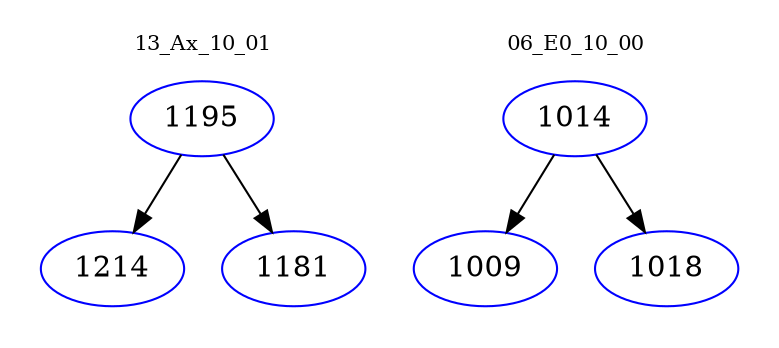 digraph{
subgraph cluster_0 {
color = white
label = "13_Ax_10_01";
fontsize=10;
T0_1195 [label="1195", color="blue"]
T0_1195 -> T0_1214 [color="black"]
T0_1214 [label="1214", color="blue"]
T0_1195 -> T0_1181 [color="black"]
T0_1181 [label="1181", color="blue"]
}
subgraph cluster_1 {
color = white
label = "06_E0_10_00";
fontsize=10;
T1_1014 [label="1014", color="blue"]
T1_1014 -> T1_1009 [color="black"]
T1_1009 [label="1009", color="blue"]
T1_1014 -> T1_1018 [color="black"]
T1_1018 [label="1018", color="blue"]
}
}
